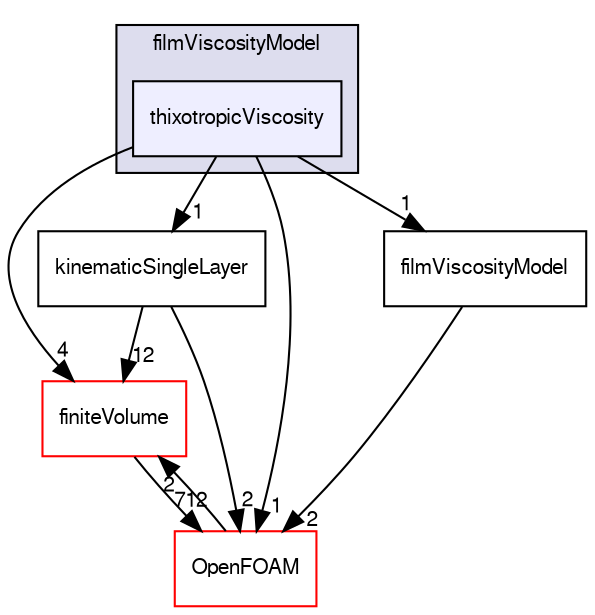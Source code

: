 digraph "src/regionModels/surfaceFilmModels/submodels/thermo/filmViscosityModel/thixotropicViscosity" {
  bgcolor=transparent;
  compound=true
  node [ fontsize="10", fontname="FreeSans"];
  edge [ labelfontsize="10", labelfontname="FreeSans"];
  subgraph clusterdir_211a3eb45955e8c66b497f79e68b0f11 {
    graph [ bgcolor="#ddddee", pencolor="black", label="filmViscosityModel" fontname="FreeSans", fontsize="10", URL="dir_211a3eb45955e8c66b497f79e68b0f11.html"]
  dir_173e258be575108808ad944481bc4fea [shape=box, label="thixotropicViscosity", style="filled", fillcolor="#eeeeff", pencolor="black", URL="dir_173e258be575108808ad944481bc4fea.html"];
  }
  dir_9bd15774b555cf7259a6fa18f99fe99b [shape=box label="finiteVolume" color="red" URL="dir_9bd15774b555cf7259a6fa18f99fe99b.html"];
  dir_1c60e658c3548753b29433c6c9718fd3 [shape=box label="kinematicSingleLayer" URL="dir_1c60e658c3548753b29433c6c9718fd3.html"];
  dir_c5473ff19b20e6ec4dfe5c310b3778a8 [shape=box label="OpenFOAM" color="red" URL="dir_c5473ff19b20e6ec4dfe5c310b3778a8.html"];
  dir_1efdbd268e6ff0c5950b585f55a8389d [shape=box label="filmViscosityModel" URL="dir_1efdbd268e6ff0c5950b585f55a8389d.html"];
  dir_9bd15774b555cf7259a6fa18f99fe99b->dir_c5473ff19b20e6ec4dfe5c310b3778a8 [headlabel="712", labeldistance=1.5 headhref="dir_000749_001732.html"];
  dir_1c60e658c3548753b29433c6c9718fd3->dir_9bd15774b555cf7259a6fa18f99fe99b [headlabel="12", labeldistance=1.5 headhref="dir_002390_000749.html"];
  dir_1c60e658c3548753b29433c6c9718fd3->dir_c5473ff19b20e6ec4dfe5c310b3778a8 [headlabel="2", labeldistance=1.5 headhref="dir_002390_001732.html"];
  dir_173e258be575108808ad944481bc4fea->dir_9bd15774b555cf7259a6fa18f99fe99b [headlabel="4", labeldistance=1.5 headhref="dir_002421_000749.html"];
  dir_173e258be575108808ad944481bc4fea->dir_1c60e658c3548753b29433c6c9718fd3 [headlabel="1", labeldistance=1.5 headhref="dir_002421_002390.html"];
  dir_173e258be575108808ad944481bc4fea->dir_c5473ff19b20e6ec4dfe5c310b3778a8 [headlabel="1", labeldistance=1.5 headhref="dir_002421_001732.html"];
  dir_173e258be575108808ad944481bc4fea->dir_1efdbd268e6ff0c5950b585f55a8389d [headlabel="1", labeldistance=1.5 headhref="dir_002421_002419.html"];
  dir_c5473ff19b20e6ec4dfe5c310b3778a8->dir_9bd15774b555cf7259a6fa18f99fe99b [headlabel="2", labeldistance=1.5 headhref="dir_001732_000749.html"];
  dir_1efdbd268e6ff0c5950b585f55a8389d->dir_c5473ff19b20e6ec4dfe5c310b3778a8 [headlabel="2", labeldistance=1.5 headhref="dir_002419_001732.html"];
}
